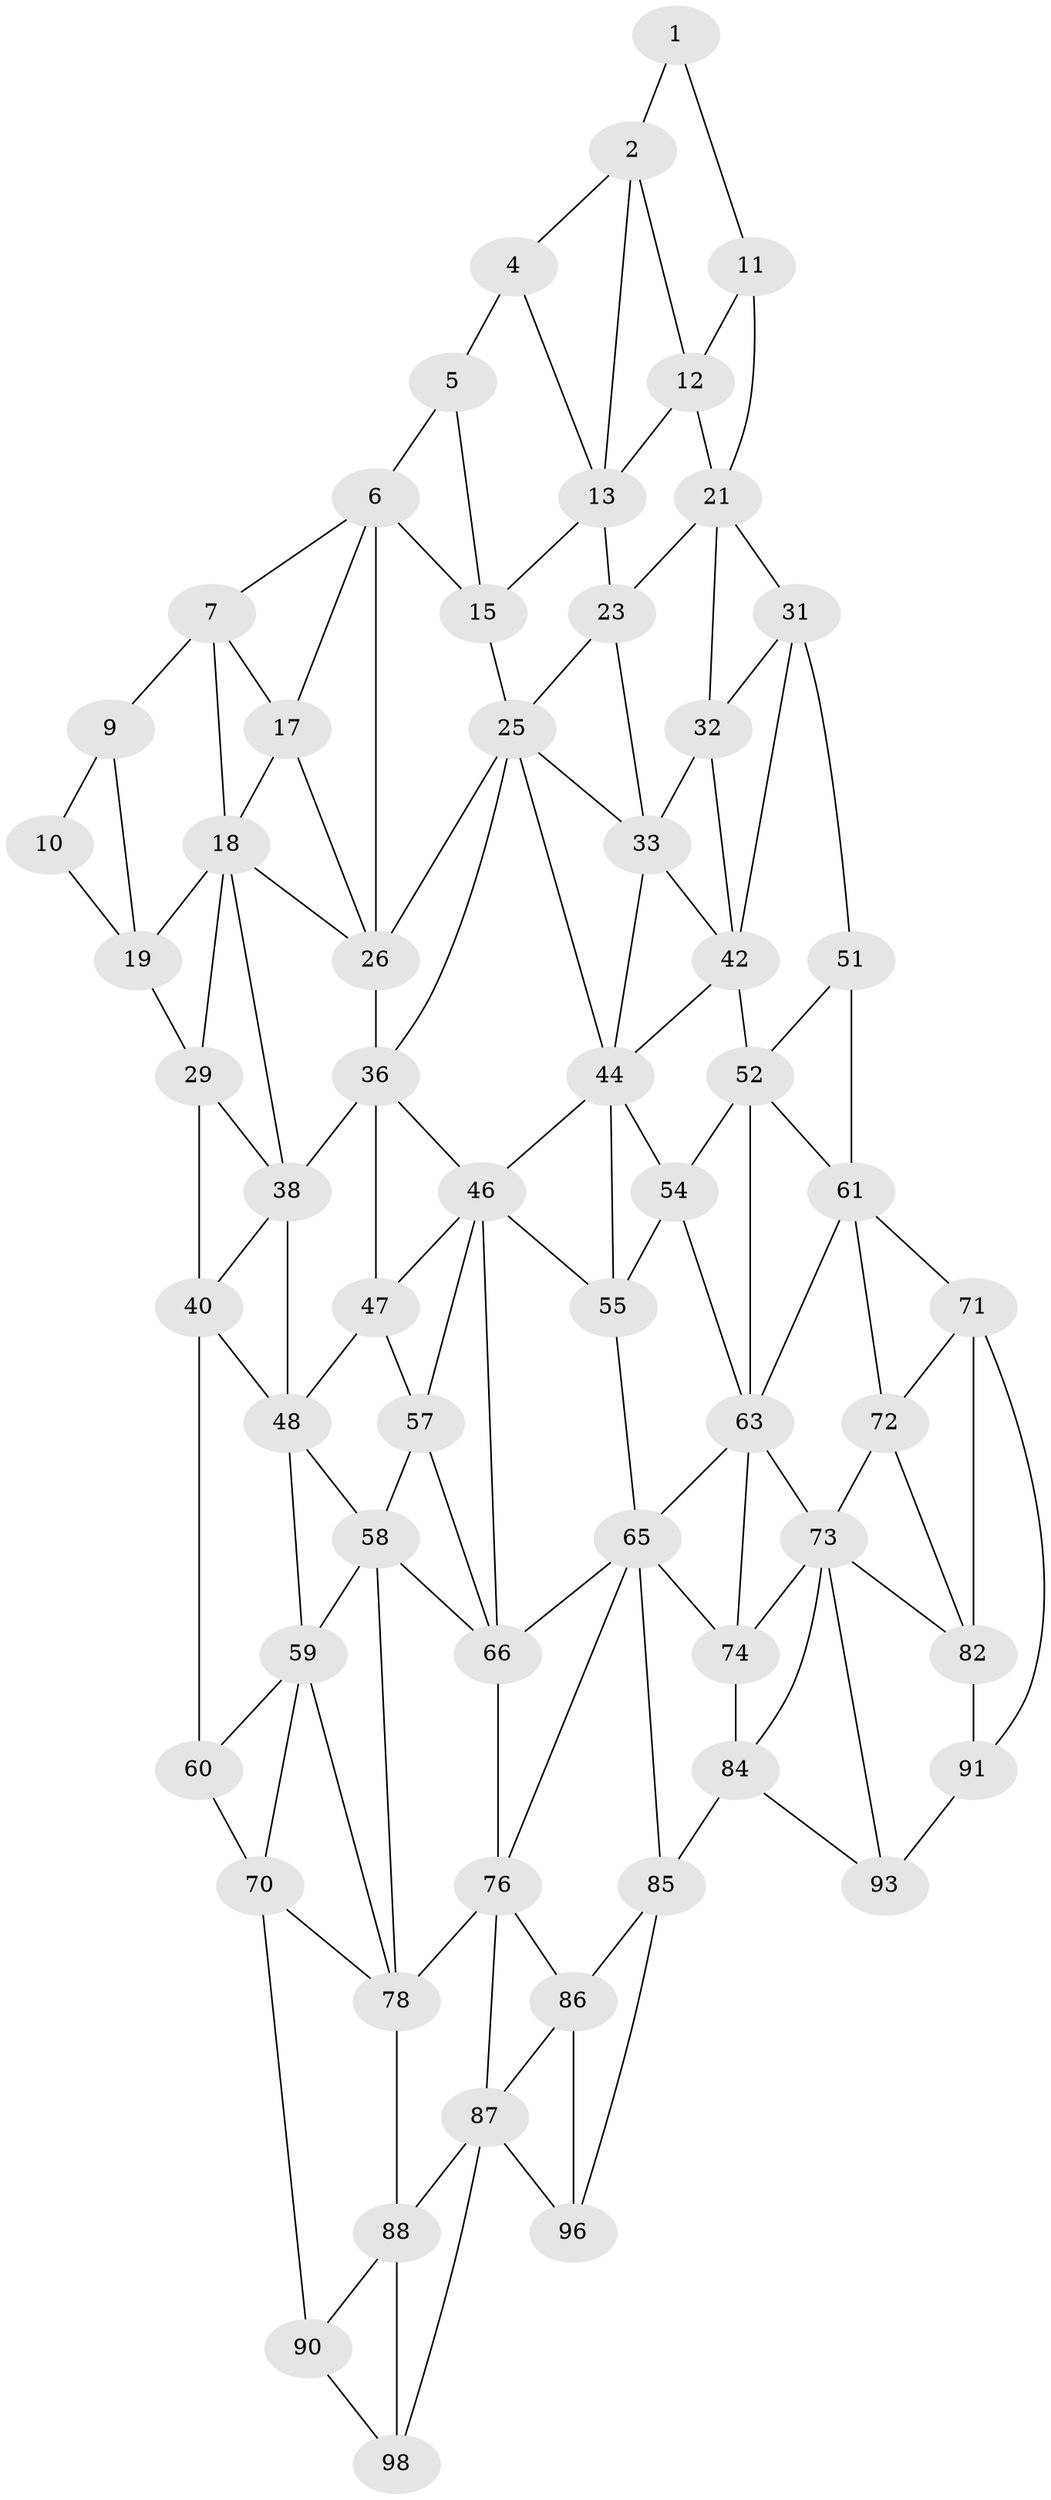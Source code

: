 // original degree distribution, {2: 0.04, 3: 0.32, 4: 0.64}
// Generated by graph-tools (version 1.1) at 2025/38/02/21/25 10:38:57]
// undirected, 61 vertices, 130 edges
graph export_dot {
graph [start="1"]
  node [color=gray90,style=filled];
  1;
  2 [super="+3"];
  4;
  5;
  6 [super="+16"];
  7 [super="+8"];
  9;
  10;
  11;
  12;
  13 [super="+14"];
  15;
  17;
  18 [super="+28"];
  19 [super="+20"];
  21 [super="+22"];
  23 [super="+24"];
  25 [super="+35"];
  26 [super="+27"];
  29 [super="+30"];
  31 [super="+41"];
  32;
  33 [super="+34"];
  36 [super="+37"];
  38 [super="+39"];
  40 [super="+50"];
  42 [super="+43"];
  44 [super="+45"];
  46 [super="+56"];
  47;
  48 [super="+49"];
  51;
  52 [super="+53"];
  54;
  55;
  57;
  58 [super="+68"];
  59 [super="+69"];
  60;
  61 [super="+62"];
  63 [super="+64"];
  65 [super="+75"];
  66 [super="+67"];
  70 [super="+80"];
  71 [super="+81"];
  72;
  73 [super="+83"];
  74;
  76 [super="+77"];
  78 [super="+79"];
  82;
  84 [super="+94"];
  85 [super="+95"];
  86;
  87 [super="+97"];
  88 [super="+89"];
  90 [super="+100"];
  91 [super="+92"];
  93;
  96;
  98 [super="+99"];
  1 -- 11;
  1 -- 2;
  2 -- 12;
  2 -- 4;
  2 -- 13;
  4 -- 5;
  4 -- 13;
  5 -- 15;
  5 -- 6;
  6 -- 7;
  6 -- 17;
  6 -- 26;
  6 -- 15;
  7 -- 17;
  7 -- 9;
  7 -- 18;
  9 -- 19;
  9 -- 10;
  10 -- 19;
  11 -- 21;
  11 -- 12;
  12 -- 13;
  12 -- 21;
  13 -- 23 [weight=2];
  13 -- 15;
  15 -- 25;
  17 -- 18;
  17 -- 26;
  18 -- 19;
  18 -- 29;
  18 -- 38;
  18 -- 26;
  19 -- 29 [weight=2];
  21 -- 31;
  21 -- 32;
  21 -- 23;
  23 -- 33 [weight=2];
  23 -- 25;
  25 -- 26;
  25 -- 36;
  25 -- 44;
  25 -- 33;
  26 -- 36 [weight=2];
  29 -- 40;
  29 -- 38;
  31 -- 32;
  31 -- 42;
  31 -- 51;
  32 -- 42;
  32 -- 33;
  33 -- 42;
  33 -- 44;
  36 -- 46;
  36 -- 38;
  36 -- 47;
  38 -- 48 [weight=2];
  38 -- 40;
  40 -- 48;
  40 -- 60;
  42 -- 52 [weight=2];
  42 -- 44;
  44 -- 54;
  44 -- 46;
  44 -- 55;
  46 -- 47;
  46 -- 57;
  46 -- 66;
  46 -- 55;
  47 -- 57;
  47 -- 48;
  48 -- 58;
  48 -- 59;
  51 -- 61;
  51 -- 52;
  52 -- 54;
  52 -- 63;
  52 -- 61;
  54 -- 55;
  54 -- 63;
  55 -- 65;
  57 -- 58;
  57 -- 66;
  58 -- 59 [weight=2];
  58 -- 66;
  58 -- 78;
  59 -- 60;
  59 -- 70;
  59 -- 78;
  60 -- 70;
  61 -- 71;
  61 -- 72;
  61 -- 63;
  63 -- 73;
  63 -- 65;
  63 -- 74;
  65 -- 66;
  65 -- 74;
  65 -- 76;
  65 -- 85;
  66 -- 76 [weight=2];
  70 -- 78;
  70 -- 90;
  71 -- 72;
  71 -- 82;
  71 -- 91;
  72 -- 82;
  72 -- 73;
  73 -- 74;
  73 -- 82;
  73 -- 84;
  73 -- 93;
  74 -- 84;
  76 -- 86;
  76 -- 78;
  76 -- 87;
  78 -- 88 [weight=2];
  82 -- 91;
  84 -- 85 [weight=2];
  84 -- 93;
  85 -- 86;
  85 -- 96;
  86 -- 96;
  86 -- 87;
  87 -- 88;
  87 -- 96;
  87 -- 98;
  88 -- 98 [weight=2];
  88 -- 90;
  90 -- 98;
  91 -- 93;
}
